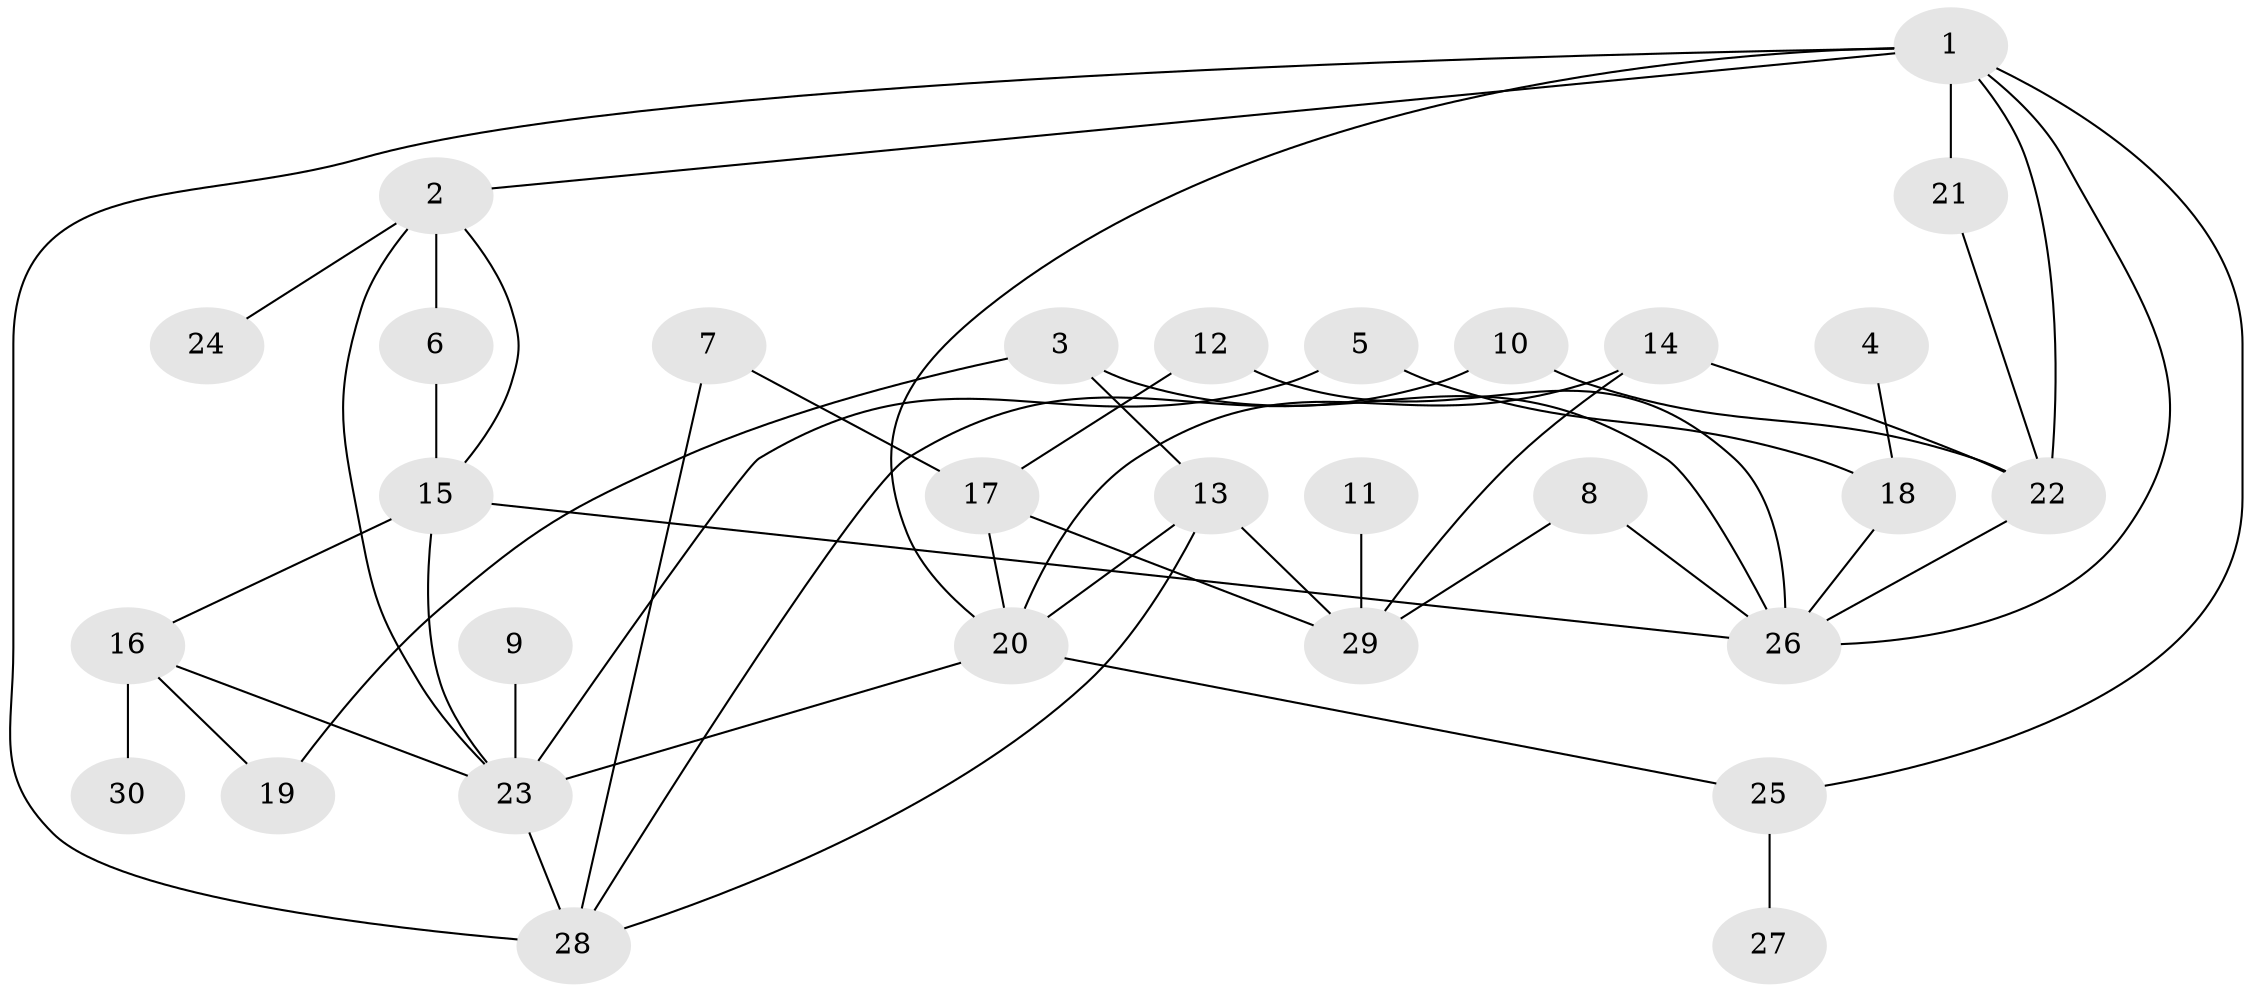 // original degree distribution, {3: 0.23333333333333334, 7: 0.05, 1: 0.18333333333333332, 4: 0.1, 2: 0.38333333333333336, 6: 0.016666666666666666, 5: 0.03333333333333333}
// Generated by graph-tools (version 1.1) at 2025/25/03/09/25 03:25:28]
// undirected, 30 vertices, 49 edges
graph export_dot {
graph [start="1"]
  node [color=gray90,style=filled];
  1;
  2;
  3;
  4;
  5;
  6;
  7;
  8;
  9;
  10;
  11;
  12;
  13;
  14;
  15;
  16;
  17;
  18;
  19;
  20;
  21;
  22;
  23;
  24;
  25;
  26;
  27;
  28;
  29;
  30;
  1 -- 2 [weight=1.0];
  1 -- 20 [weight=1.0];
  1 -- 21 [weight=1.0];
  1 -- 22 [weight=1.0];
  1 -- 25 [weight=1.0];
  1 -- 26 [weight=1.0];
  1 -- 28 [weight=1.0];
  2 -- 6 [weight=1.0];
  2 -- 15 [weight=1.0];
  2 -- 23 [weight=1.0];
  2 -- 24 [weight=1.0];
  3 -- 13 [weight=1.0];
  3 -- 19 [weight=1.0];
  3 -- 26 [weight=1.0];
  4 -- 18 [weight=1.0];
  5 -- 18 [weight=1.0];
  5 -- 23 [weight=1.0];
  6 -- 15 [weight=1.0];
  7 -- 17 [weight=1.0];
  7 -- 28 [weight=1.0];
  8 -- 26 [weight=1.0];
  8 -- 29 [weight=1.0];
  9 -- 23 [weight=1.0];
  10 -- 22 [weight=1.0];
  10 -- 28 [weight=1.0];
  11 -- 29 [weight=1.0];
  12 -- 17 [weight=1.0];
  12 -- 26 [weight=1.0];
  13 -- 20 [weight=1.0];
  13 -- 28 [weight=1.0];
  13 -- 29 [weight=1.0];
  14 -- 20 [weight=1.0];
  14 -- 22 [weight=1.0];
  14 -- 29 [weight=1.0];
  15 -- 16 [weight=1.0];
  15 -- 23 [weight=1.0];
  15 -- 26 [weight=1.0];
  16 -- 19 [weight=1.0];
  16 -- 23 [weight=1.0];
  16 -- 30 [weight=1.0];
  17 -- 20 [weight=1.0];
  17 -- 29 [weight=1.0];
  18 -- 26 [weight=1.0];
  20 -- 23 [weight=1.0];
  20 -- 25 [weight=1.0];
  21 -- 22 [weight=1.0];
  22 -- 26 [weight=1.0];
  23 -- 28 [weight=2.0];
  25 -- 27 [weight=1.0];
}

